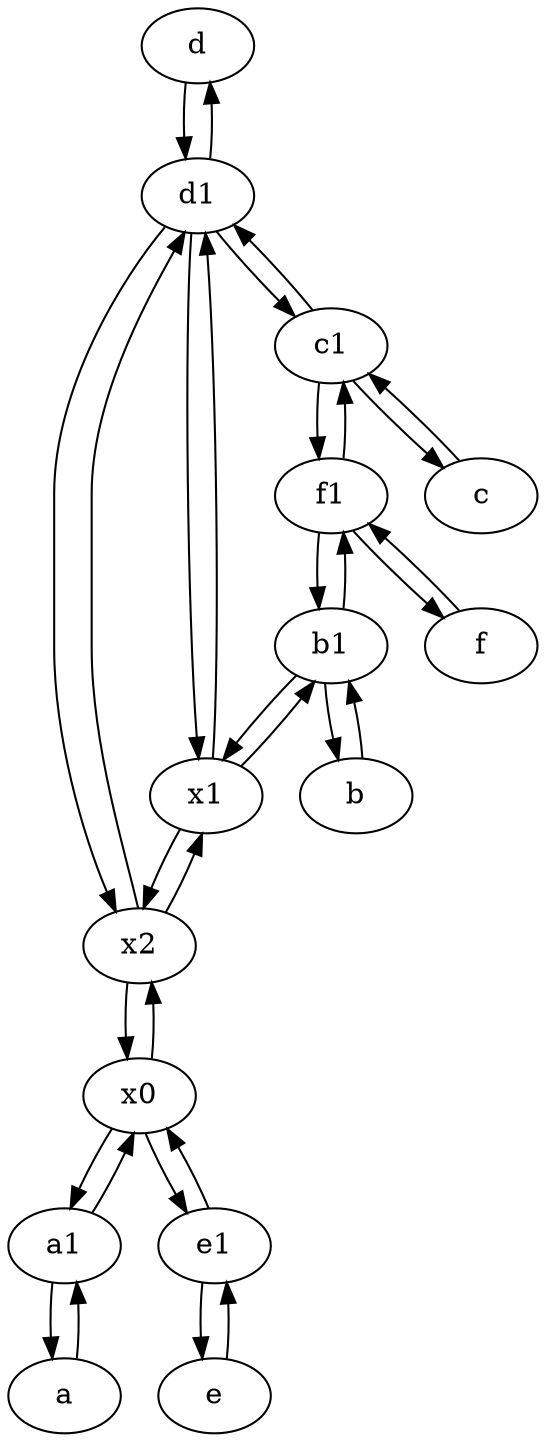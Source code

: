 digraph  {
	d [pos="20,30!"];
	d1 [pos="25,30!"];
	x1;
	x2;
	c1 [pos="30,15!"];
	a1 [pos="40,15!"];
	b1 [pos="45,20!"];
	f [pos="15,45!"];
	x0;
	f1;
	c [pos="20,10!"];
	e [pos="30,50!"];
	b [pos="50,20!"];
	e1 [pos="25,45!"];
	a [pos="40,10!"];
	b1 -> x1;
	x0 -> e1;
	d1 -> x1;
	b1 -> f1;
	a1 -> x0;
	f1 -> b1;
	b1 -> b;
	x1 -> b1;
	x0 -> a1;
	f -> f1;
	x2 -> x0;
	f1 -> f;
	d -> d1;
	c1 -> c;
	c -> c1;
	x1 -> d1;
	a -> a1;
	d1 -> c1;
	x2 -> d1;
	e1 -> e;
	a1 -> a;
	d1 -> x2;
	f1 -> c1;
	x0 -> x2;
	e1 -> x0;
	d1 -> d;
	x2 -> x1;
	b -> b1;
	e -> e1;
	x1 -> x2;
	c1 -> f1;
	c1 -> d1;

	}